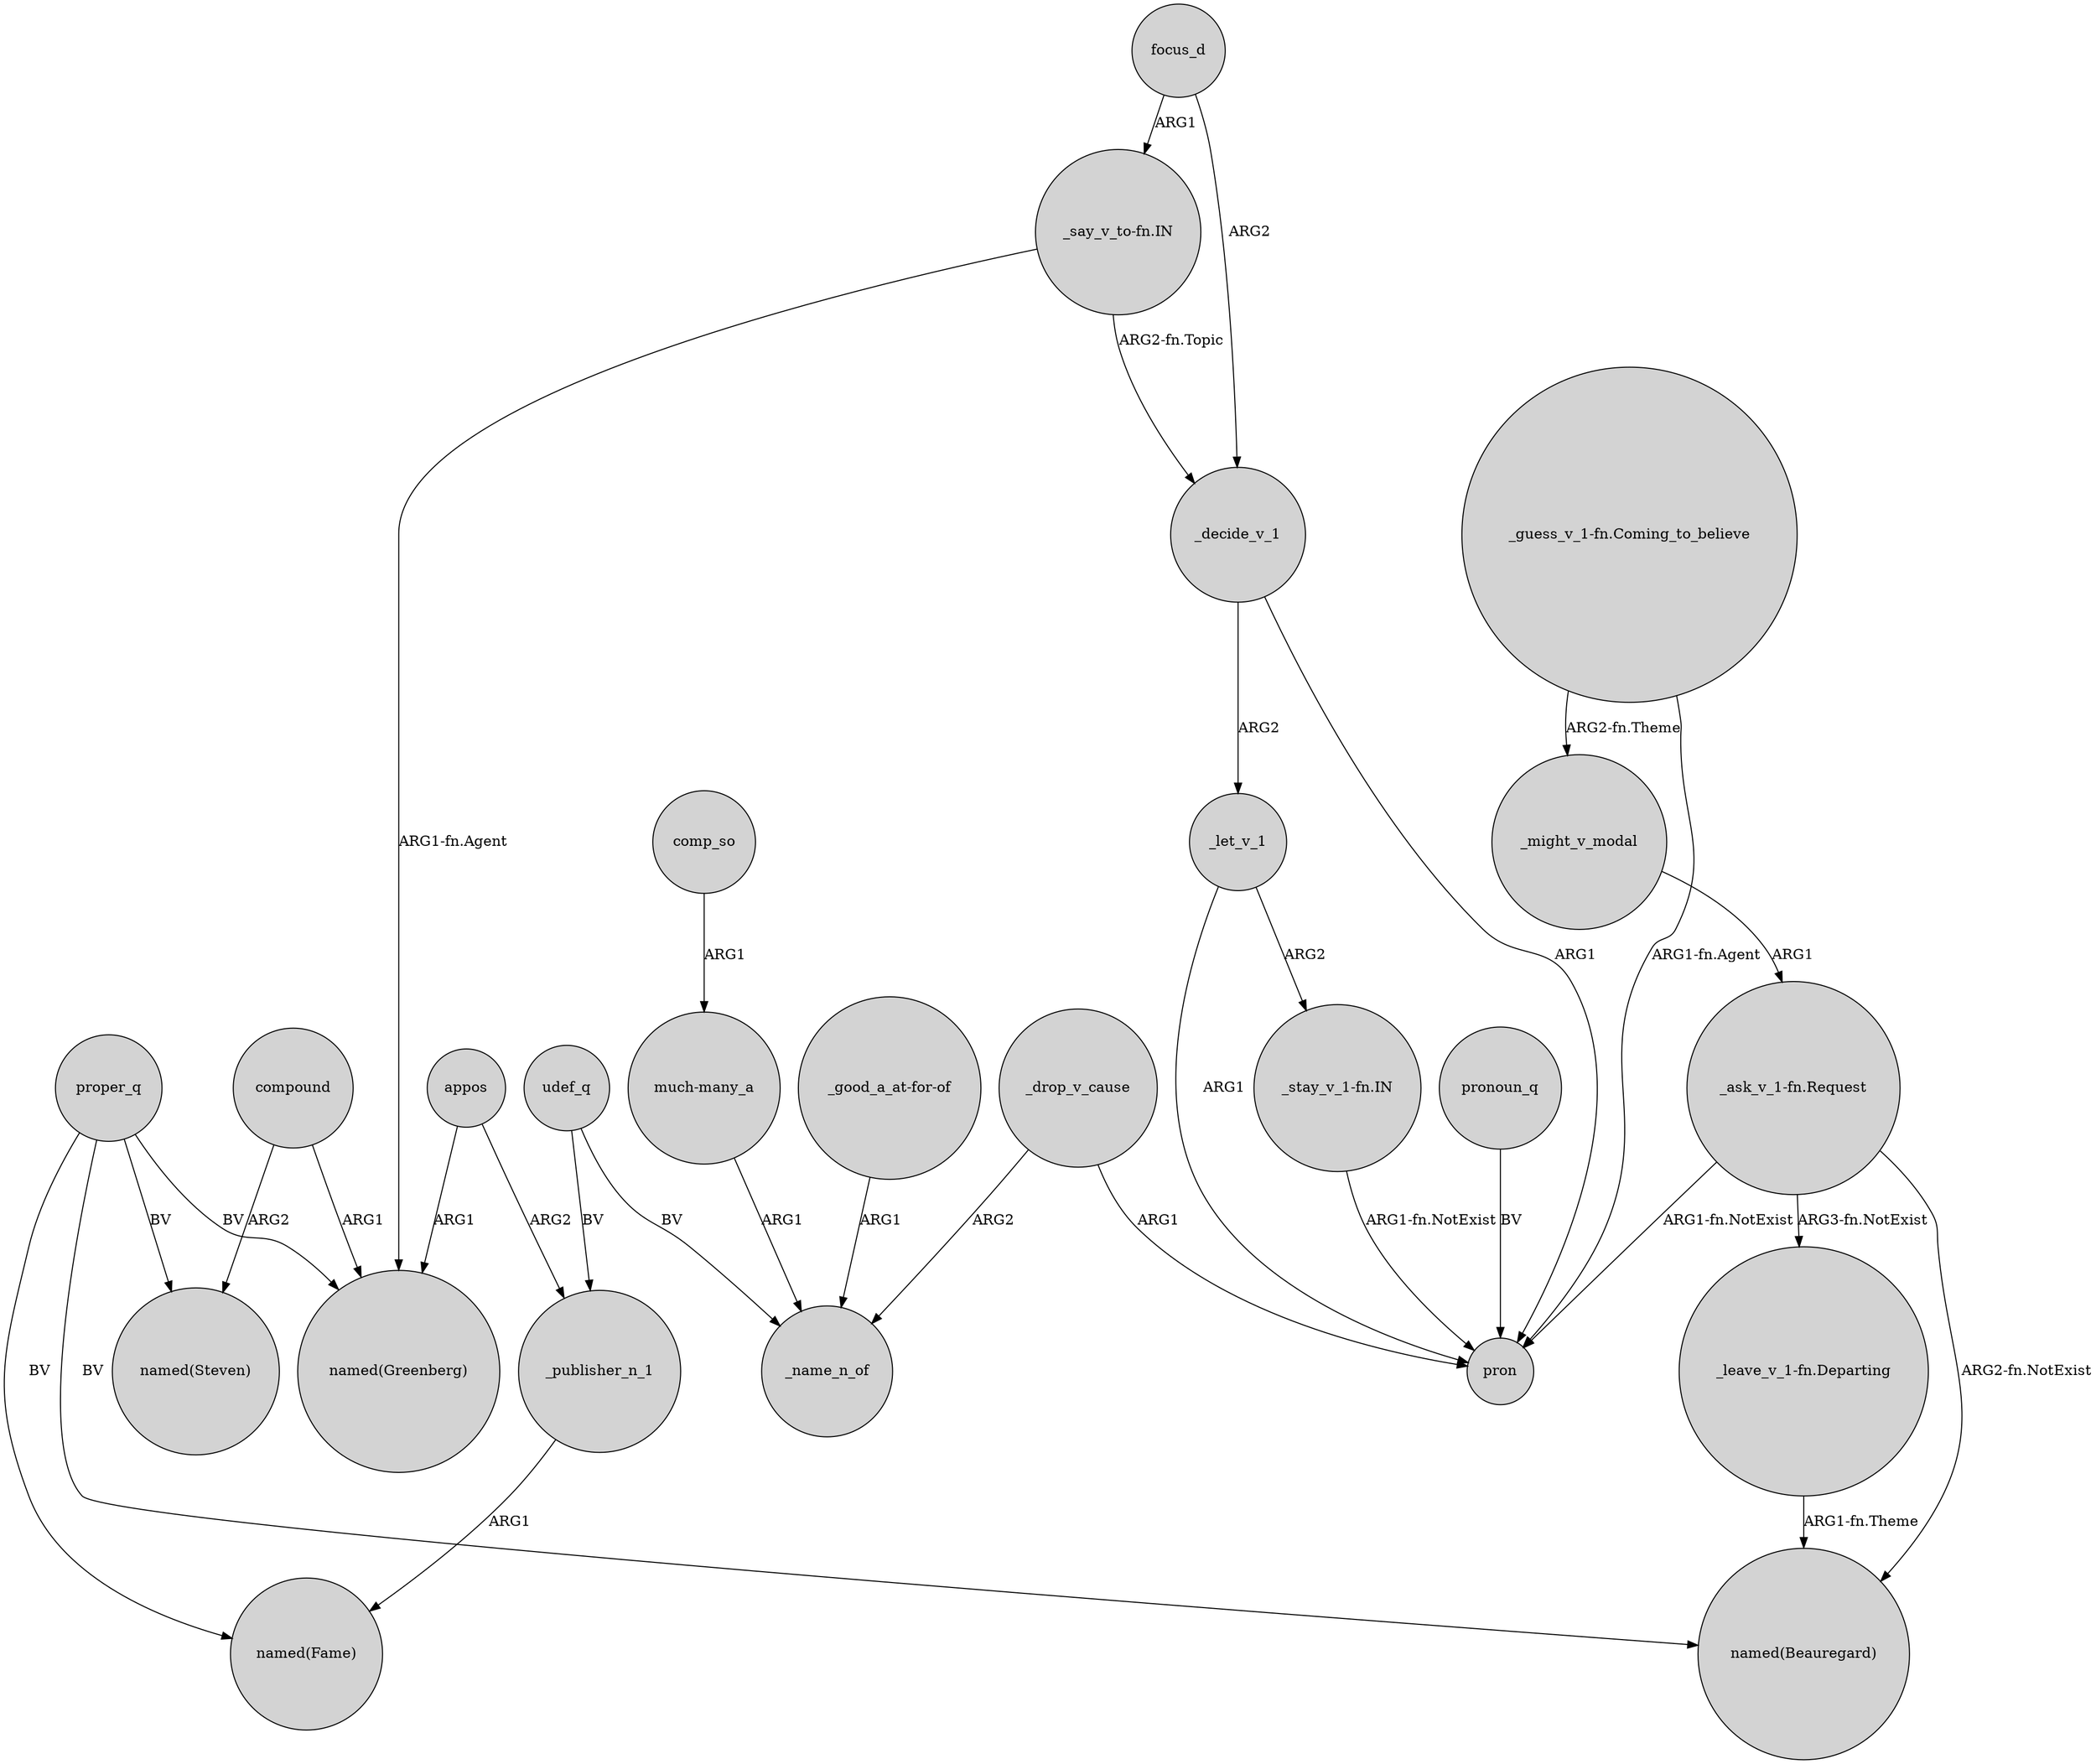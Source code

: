 digraph {
	node [shape=circle style=filled]
	appos -> "named(Greenberg)" [label=ARG1]
	udef_q -> _publisher_n_1 [label=BV]
	_publisher_n_1 -> "named(Fame)" [label=ARG1]
	_drop_v_cause -> pron [label=ARG1]
	"_stay_v_1-fn.IN" -> pron [label="ARG1-fn.NotExist"]
	_might_v_modal -> "_ask_v_1-fn.Request" [label=ARG1]
	proper_q -> "named(Fame)" [label=BV]
	"_leave_v_1-fn.Departing" -> "named(Beauregard)" [label="ARG1-fn.Theme"]
	proper_q -> "named(Greenberg)" [label=BV]
	_decide_v_1 -> _let_v_1 [label=ARG2]
	"_say_v_to-fn.IN" -> "named(Greenberg)" [label="ARG1-fn.Agent"]
	_let_v_1 -> "_stay_v_1-fn.IN" [label=ARG2]
	"_ask_v_1-fn.Request" -> pron [label="ARG1-fn.NotExist"]
	proper_q -> "named(Steven)" [label=BV]
	"_ask_v_1-fn.Request" -> "named(Beauregard)" [label="ARG2-fn.NotExist"]
	appos -> _publisher_n_1 [label=ARG2]
	pronoun_q -> pron [label=BV]
	compound -> "named(Steven)" [label=ARG2]
	"_say_v_to-fn.IN" -> _decide_v_1 [label="ARG2-fn.Topic"]
	focus_d -> _decide_v_1 [label=ARG2]
	"much-many_a" -> _name_n_of [label=ARG1]
	proper_q -> "named(Beauregard)" [label=BV]
	"_guess_v_1-fn.Coming_to_believe" -> _might_v_modal [label="ARG2-fn.Theme"]
	"_guess_v_1-fn.Coming_to_believe" -> pron [label="ARG1-fn.Agent"]
	compound -> "named(Greenberg)" [label=ARG1]
	_let_v_1 -> pron [label=ARG1]
	"_good_a_at-for-of" -> _name_n_of [label=ARG1]
	comp_so -> "much-many_a" [label=ARG1]
	"_ask_v_1-fn.Request" -> "_leave_v_1-fn.Departing" [label="ARG3-fn.NotExist"]
	_decide_v_1 -> pron [label=ARG1]
	_drop_v_cause -> _name_n_of [label=ARG2]
	udef_q -> _name_n_of [label=BV]
	focus_d -> "_say_v_to-fn.IN" [label=ARG1]
}
